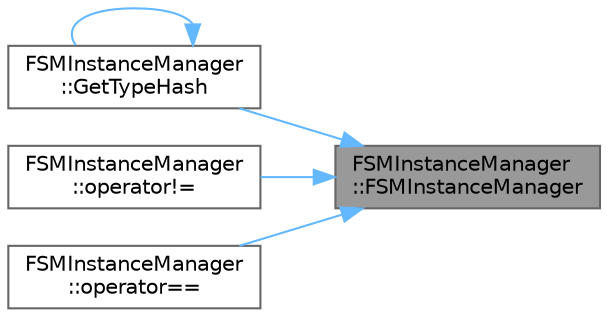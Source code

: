 digraph "FSMInstanceManager::FSMInstanceManager"
{
 // INTERACTIVE_SVG=YES
 // LATEX_PDF_SIZE
  bgcolor="transparent";
  edge [fontname=Helvetica,fontsize=10,labelfontname=Helvetica,labelfontsize=10];
  node [fontname=Helvetica,fontsize=10,shape=box,height=0.2,width=0.4];
  rankdir="RL";
  Node1 [id="Node000001",label="FSMInstanceManager\l::FSMInstanceManager",height=0.2,width=0.4,color="gray40", fillcolor="grey60", style="filled", fontcolor="black",tooltip=" "];
  Node1 -> Node2 [id="edge1_Node000001_Node000002",dir="back",color="steelblue1",style="solid",tooltip=" "];
  Node2 [id="Node000002",label="FSMInstanceManager\l::GetTypeHash",height=0.2,width=0.4,color="grey40", fillcolor="white", style="filled",URL="$d0/d8d/structFSMInstanceManager.html#a58c63ad2a9df10049fe761d2eb8712c9",tooltip=" "];
  Node2 -> Node2 [id="edge2_Node000002_Node000002",dir="back",color="steelblue1",style="solid",tooltip=" "];
  Node1 -> Node3 [id="edge3_Node000001_Node000003",dir="back",color="steelblue1",style="solid",tooltip=" "];
  Node3 [id="Node000003",label="FSMInstanceManager\l::operator!=",height=0.2,width=0.4,color="grey40", fillcolor="white", style="filled",URL="$d0/d8d/structFSMInstanceManager.html#a5edaa3885175fe77f6cf9cfd918682d7",tooltip=" "];
  Node1 -> Node4 [id="edge4_Node000001_Node000004",dir="back",color="steelblue1",style="solid",tooltip=" "];
  Node4 [id="Node000004",label="FSMInstanceManager\l::operator==",height=0.2,width=0.4,color="grey40", fillcolor="white", style="filled",URL="$d0/d8d/structFSMInstanceManager.html#aeaf60efdd416205d9d14db4003f92d7d",tooltip=" "];
}
